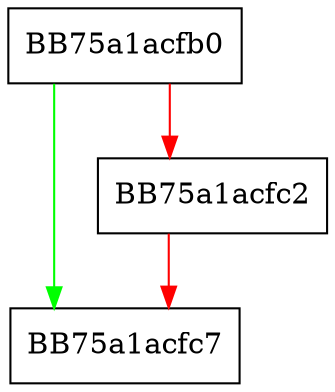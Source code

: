 digraph Offset {
  node [shape="box"];
  graph [splines=ortho];
  BB75a1acfb0 -> BB75a1acfc7 [color="green"];
  BB75a1acfb0 -> BB75a1acfc2 [color="red"];
  BB75a1acfc2 -> BB75a1acfc7 [color="red"];
}